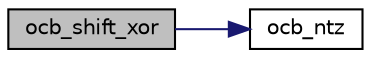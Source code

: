 digraph "ocb_shift_xor"
{
 // LATEX_PDF_SIZE
  edge [fontname="Helvetica",fontsize="10",labelfontname="Helvetica",labelfontsize="10"];
  node [fontname="Helvetica",fontsize="10",shape=record];
  rankdir="LR";
  Node0 [label="ocb_shift_xor",height=0.2,width=0.4,color="black", fillcolor="grey75", style="filled", fontcolor="black",tooltip="Compute the shift/xor for OCB (internal function)"];
  Node0 -> Node1 [color="midnightblue",fontsize="10",style="solid",fontname="Helvetica"];
  Node1 [label="ocb_ntz",height=0.2,width=0.4,color="black", fillcolor="white", style="filled",URL="$ocb__ntz_8c.html#a85349886e5d37c031c02fe46296fc303",tooltip="Returns the number of leading zero bits [from lsb up]."];
}
